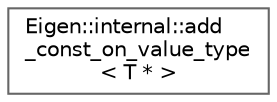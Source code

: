 digraph "类继承关系图"
{
 // LATEX_PDF_SIZE
  bgcolor="transparent";
  edge [fontname=Helvetica,fontsize=10,labelfontname=Helvetica,labelfontsize=10];
  node [fontname=Helvetica,fontsize=10,shape=box,height=0.2,width=0.4];
  rankdir="LR";
  Node0 [id="Node000000",label="Eigen::internal::add\l_const_on_value_type\l\< T * \>",height=0.2,width=0.4,color="grey40", fillcolor="white", style="filled",URL="$struct_eigen_1_1internal_1_1add__const__on__value__type_3_01_t_01_5_01_4.html",tooltip=" "];
}
